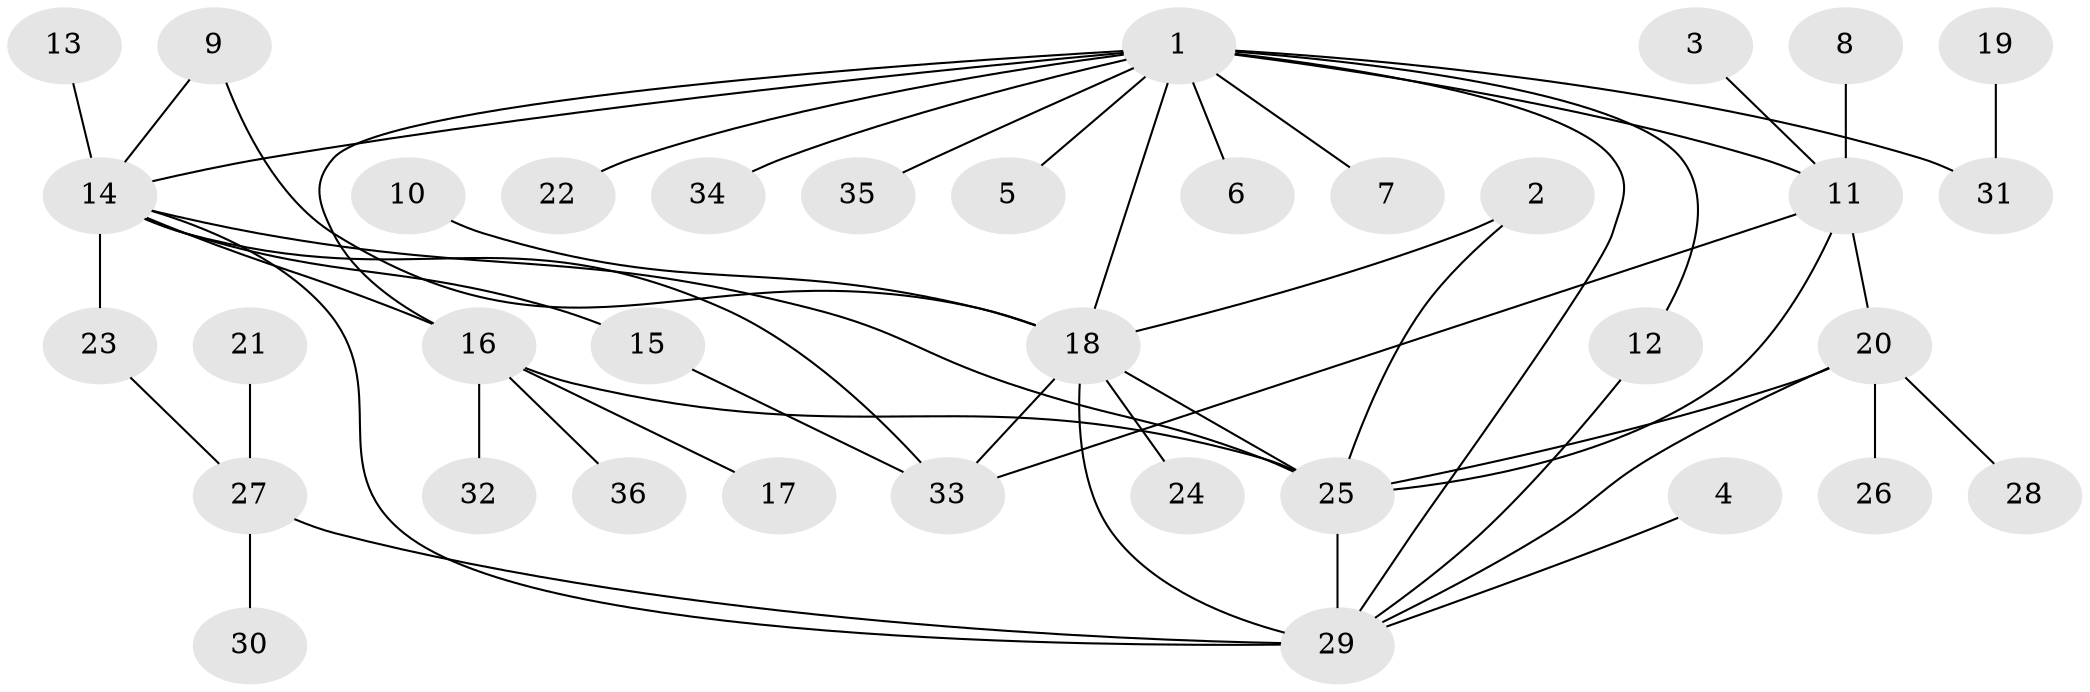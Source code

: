 // original degree distribution, {7: 0.04477611940298507, 10: 0.04477611940298507, 3: 0.07462686567164178, 5: 0.029850746268656716, 2: 0.22388059701492538, 9: 0.014925373134328358, 4: 0.05970149253731343, 8: 0.014925373134328358, 1: 0.4925373134328358}
// Generated by graph-tools (version 1.1) at 2025/26/03/09/25 03:26:48]
// undirected, 36 vertices, 51 edges
graph export_dot {
graph [start="1"]
  node [color=gray90,style=filled];
  1;
  2;
  3;
  4;
  5;
  6;
  7;
  8;
  9;
  10;
  11;
  12;
  13;
  14;
  15;
  16;
  17;
  18;
  19;
  20;
  21;
  22;
  23;
  24;
  25;
  26;
  27;
  28;
  29;
  30;
  31;
  32;
  33;
  34;
  35;
  36;
  1 -- 5 [weight=1.0];
  1 -- 6 [weight=1.0];
  1 -- 7 [weight=1.0];
  1 -- 11 [weight=2.0];
  1 -- 12 [weight=1.0];
  1 -- 14 [weight=1.0];
  1 -- 16 [weight=1.0];
  1 -- 18 [weight=1.0];
  1 -- 22 [weight=1.0];
  1 -- 29 [weight=1.0];
  1 -- 31 [weight=1.0];
  1 -- 34 [weight=1.0];
  1 -- 35 [weight=1.0];
  2 -- 18 [weight=1.0];
  2 -- 25 [weight=1.0];
  3 -- 11 [weight=1.0];
  4 -- 29 [weight=1.0];
  8 -- 11 [weight=1.0];
  9 -- 14 [weight=1.0];
  9 -- 18 [weight=1.0];
  10 -- 18 [weight=1.0];
  11 -- 20 [weight=1.0];
  11 -- 25 [weight=1.0];
  11 -- 33 [weight=1.0];
  12 -- 29 [weight=1.0];
  13 -- 14 [weight=1.0];
  14 -- 15 [weight=1.0];
  14 -- 16 [weight=2.0];
  14 -- 23 [weight=1.0];
  14 -- 25 [weight=1.0];
  14 -- 29 [weight=1.0];
  14 -- 33 [weight=1.0];
  15 -- 33 [weight=1.0];
  16 -- 17 [weight=1.0];
  16 -- 25 [weight=1.0];
  16 -- 32 [weight=1.0];
  16 -- 36 [weight=1.0];
  18 -- 24 [weight=1.0];
  18 -- 25 [weight=1.0];
  18 -- 29 [weight=1.0];
  18 -- 33 [weight=1.0];
  19 -- 31 [weight=1.0];
  20 -- 25 [weight=1.0];
  20 -- 26 [weight=1.0];
  20 -- 28 [weight=1.0];
  20 -- 29 [weight=1.0];
  21 -- 27 [weight=1.0];
  23 -- 27 [weight=1.0];
  25 -- 29 [weight=1.0];
  27 -- 29 [weight=2.0];
  27 -- 30 [weight=1.0];
}

